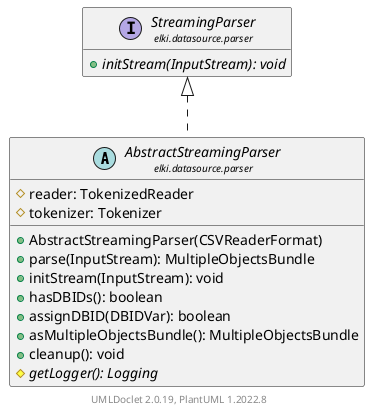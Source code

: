 @startuml
    remove .*\.(Instance|Par|Parameterizer|Factory)$
    set namespaceSeparator none
    hide empty fields
    hide empty methods

    abstract class "<size:14>AbstractStreamingParser\n<size:10>elki.datasource.parser" as elki.datasource.parser.AbstractStreamingParser [[AbstractStreamingParser.html]] {
        #reader: TokenizedReader
        #tokenizer: Tokenizer
        +AbstractStreamingParser(CSVReaderFormat)
        +parse(InputStream): MultipleObjectsBundle
        +initStream(InputStream): void
        +hasDBIDs(): boolean
        +assignDBID(DBIDVar): boolean
        +asMultipleObjectsBundle(): MultipleObjectsBundle
        +cleanup(): void
        {abstract} #getLogger(): Logging
    }

    interface "<size:14>StreamingParser\n<size:10>elki.datasource.parser" as elki.datasource.parser.StreamingParser [[StreamingParser.html]] {
        {abstract} +initStream(InputStream): void
    }
    abstract class "<size:14>AbstractStreamingParser.Par\n<size:10>elki.datasource.parser" as elki.datasource.parser.AbstractStreamingParser.Par [[AbstractStreamingParser.Par.html]]

    elki.datasource.parser.StreamingParser <|.. elki.datasource.parser.AbstractStreamingParser
    elki.datasource.parser.AbstractStreamingParser +-- elki.datasource.parser.AbstractStreamingParser.Par

    center footer UMLDoclet 2.0.19, PlantUML 1.2022.8
@enduml
